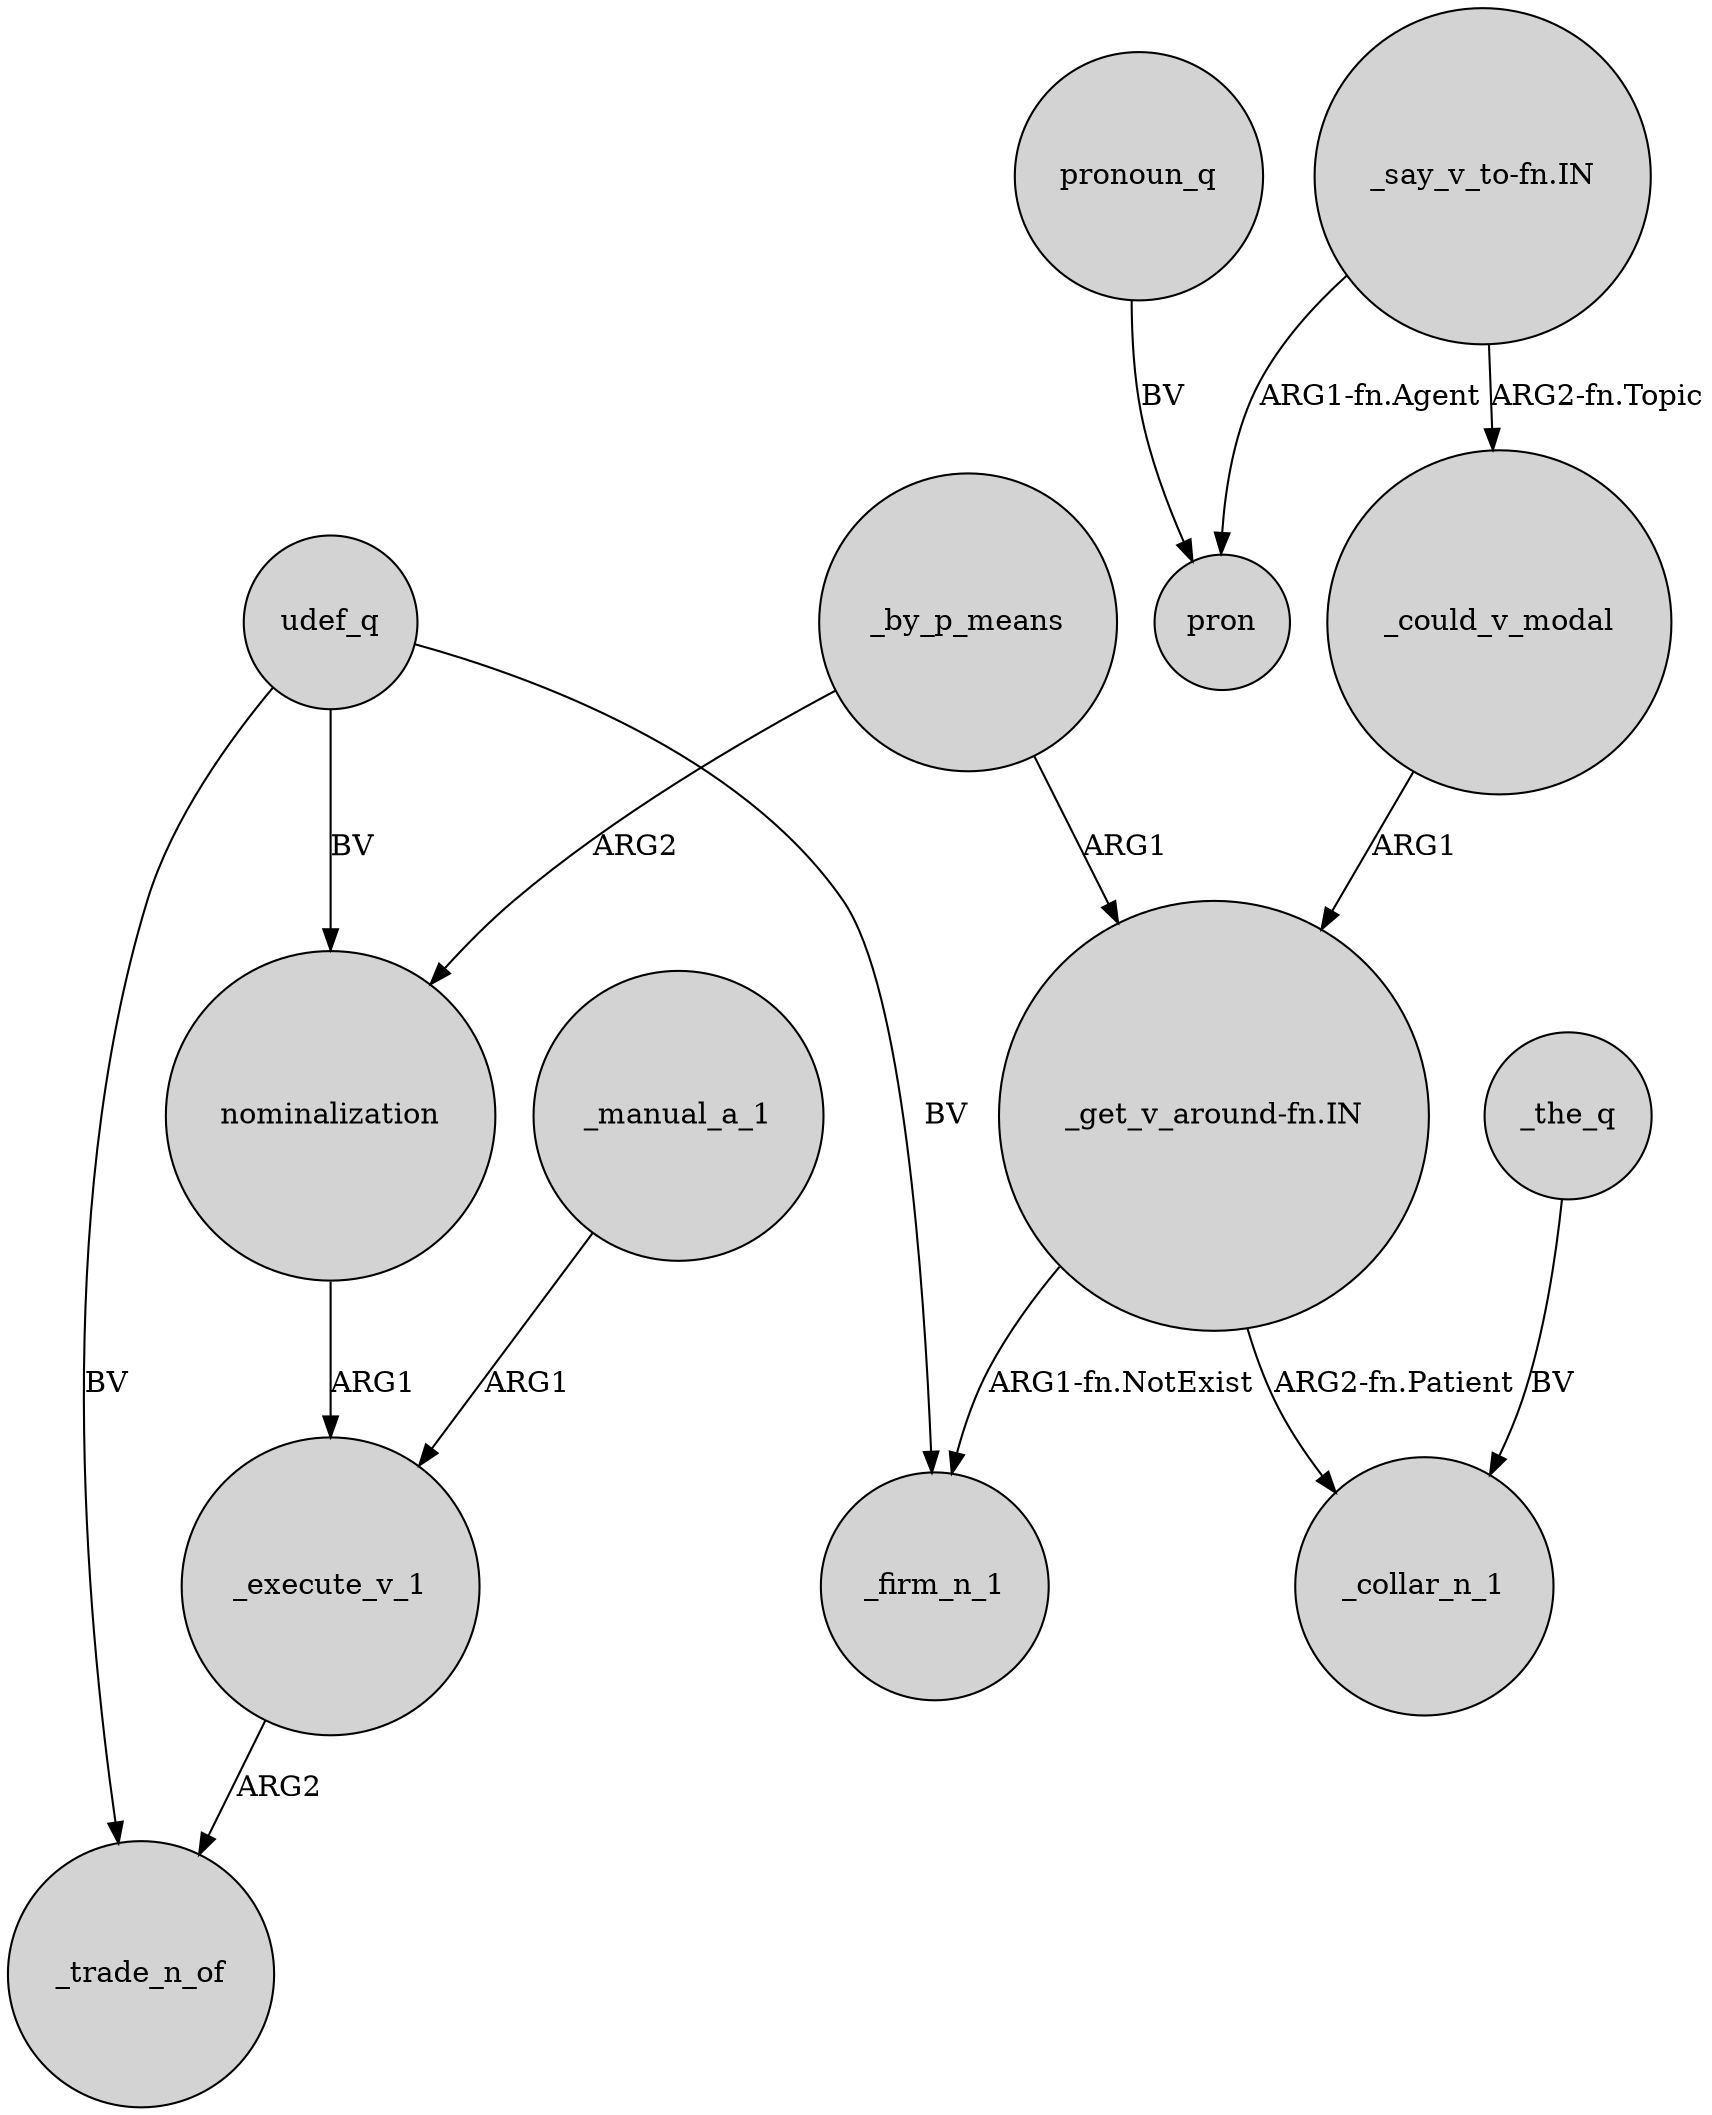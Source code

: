 digraph {
	node [shape=circle style=filled]
	udef_q -> _firm_n_1 [label=BV]
	"_get_v_around-fn.IN" -> _firm_n_1 [label="ARG1-fn.NotExist"]
	_manual_a_1 -> _execute_v_1 [label=ARG1]
	_could_v_modal -> "_get_v_around-fn.IN" [label=ARG1]
	_by_p_means -> "_get_v_around-fn.IN" [label=ARG1]
	udef_q -> _trade_n_of [label=BV]
	_by_p_means -> nominalization [label=ARG2]
	"_get_v_around-fn.IN" -> _collar_n_1 [label="ARG2-fn.Patient"]
	nominalization -> _execute_v_1 [label=ARG1]
	_the_q -> _collar_n_1 [label=BV]
	"_say_v_to-fn.IN" -> _could_v_modal [label="ARG2-fn.Topic"]
	udef_q -> nominalization [label=BV]
	_execute_v_1 -> _trade_n_of [label=ARG2]
	"_say_v_to-fn.IN" -> pron [label="ARG1-fn.Agent"]
	pronoun_q -> pron [label=BV]
}
